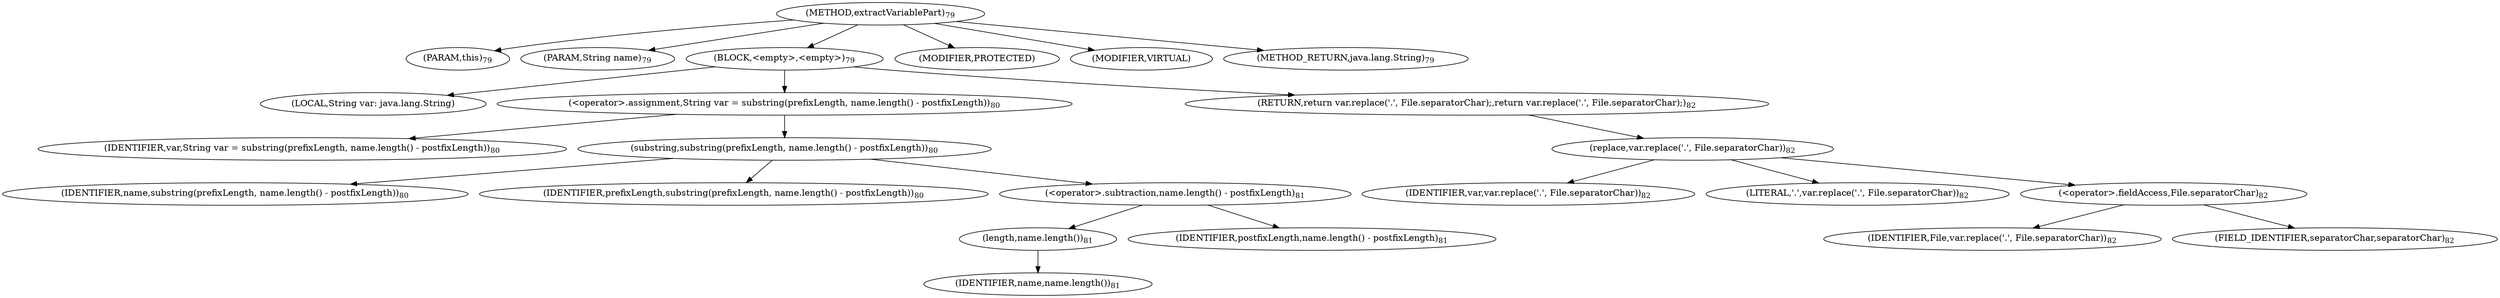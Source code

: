 digraph "extractVariablePart" {  
"7" [label = <(METHOD,extractVariablePart)<SUB>79</SUB>> ]
"8" [label = <(PARAM,this)<SUB>79</SUB>> ]
"9" [label = <(PARAM,String name)<SUB>79</SUB>> ]
"10" [label = <(BLOCK,&lt;empty&gt;,&lt;empty&gt;)<SUB>79</SUB>> ]
"11" [label = <(LOCAL,String var: java.lang.String)> ]
"12" [label = <(&lt;operator&gt;.assignment,String var = substring(prefixLength, name.length() - postfixLength))<SUB>80</SUB>> ]
"13" [label = <(IDENTIFIER,var,String var = substring(prefixLength, name.length() - postfixLength))<SUB>80</SUB>> ]
"14" [label = <(substring,substring(prefixLength, name.length() - postfixLength))<SUB>80</SUB>> ]
"15" [label = <(IDENTIFIER,name,substring(prefixLength, name.length() - postfixLength))<SUB>80</SUB>> ]
"16" [label = <(IDENTIFIER,prefixLength,substring(prefixLength, name.length() - postfixLength))<SUB>80</SUB>> ]
"17" [label = <(&lt;operator&gt;.subtraction,name.length() - postfixLength)<SUB>81</SUB>> ]
"18" [label = <(length,name.length())<SUB>81</SUB>> ]
"19" [label = <(IDENTIFIER,name,name.length())<SUB>81</SUB>> ]
"20" [label = <(IDENTIFIER,postfixLength,name.length() - postfixLength)<SUB>81</SUB>> ]
"21" [label = <(RETURN,return var.replace('.', File.separatorChar);,return var.replace('.', File.separatorChar);)<SUB>82</SUB>> ]
"22" [label = <(replace,var.replace('.', File.separatorChar))<SUB>82</SUB>> ]
"23" [label = <(IDENTIFIER,var,var.replace('.', File.separatorChar))<SUB>82</SUB>> ]
"24" [label = <(LITERAL,'.',var.replace('.', File.separatorChar))<SUB>82</SUB>> ]
"25" [label = <(&lt;operator&gt;.fieldAccess,File.separatorChar)<SUB>82</SUB>> ]
"26" [label = <(IDENTIFIER,File,var.replace('.', File.separatorChar))<SUB>82</SUB>> ]
"27" [label = <(FIELD_IDENTIFIER,separatorChar,separatorChar)<SUB>82</SUB>> ]
"28" [label = <(MODIFIER,PROTECTED)> ]
"29" [label = <(MODIFIER,VIRTUAL)> ]
"30" [label = <(METHOD_RETURN,java.lang.String)<SUB>79</SUB>> ]
  "7" -> "8" 
  "7" -> "9" 
  "7" -> "10" 
  "7" -> "28" 
  "7" -> "29" 
  "7" -> "30" 
  "10" -> "11" 
  "10" -> "12" 
  "10" -> "21" 
  "12" -> "13" 
  "12" -> "14" 
  "14" -> "15" 
  "14" -> "16" 
  "14" -> "17" 
  "17" -> "18" 
  "17" -> "20" 
  "18" -> "19" 
  "21" -> "22" 
  "22" -> "23" 
  "22" -> "24" 
  "22" -> "25" 
  "25" -> "26" 
  "25" -> "27" 
}
